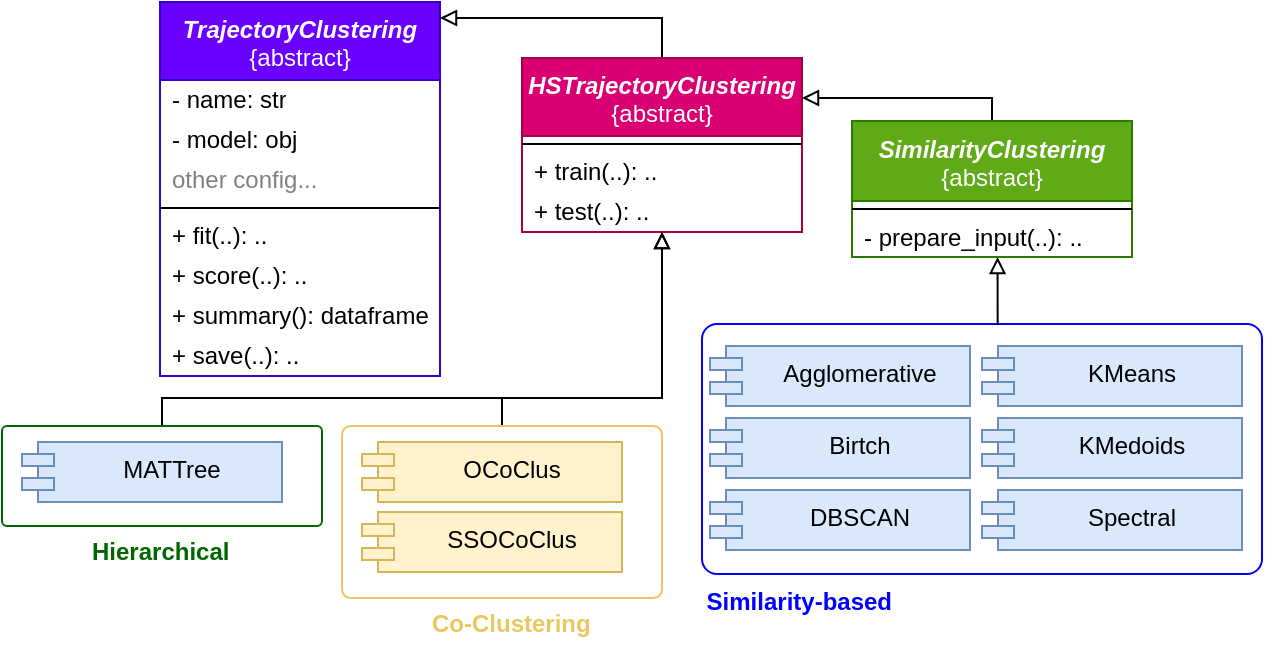 <mxfile version="24.7.10">
  <diagram name="Página-1" id="LP61a83jaEKIH1iY9CxV">
    <mxGraphModel dx="731" dy="1538" grid="1" gridSize="10" guides="1" tooltips="1" connect="1" arrows="1" fold="1" page="1" pageScale="1" pageWidth="827" pageHeight="1169" math="0" shadow="0">
      <root>
        <mxCell id="0" />
        <mxCell id="1" parent="0" />
        <mxCell id="u5LV-9_-9Qh-PNfpOxkk-6" style="edgeStyle=orthogonalEdgeStyle;rounded=0;orthogonalLoop=1;jettySize=auto;html=1;strokeColor=default;align=center;verticalAlign=middle;fontFamily=Helvetica;fontSize=11;fontColor=default;labelBackgroundColor=default;endArrow=block;endFill=0;" edge="1" parent="1" source="_sfmWWyYecpwRsZ2KwQt-69" target="_sfmWWyYecpwRsZ2KwQt-118">
          <mxGeometry relative="1" as="geometry">
            <Array as="points">
              <mxPoint x="1820" y="338" />
              <mxPoint x="2070" y="338" />
            </Array>
          </mxGeometry>
        </mxCell>
        <mxCell id="_sfmWWyYecpwRsZ2KwQt-69" value="&lt;h4&gt;&lt;font color=&quot;#006600&quot;&gt;Hierarchical&lt;/font&gt;&lt;/h4&gt;" style="rounded=1;whiteSpace=wrap;html=1;fillColor=none;verticalAlign=top;labelPosition=right;verticalLabelPosition=bottom;align=left;spacing=-15;spacingTop=0;spacingLeft=-100;spacingRight=0;fontColor=#0000CC;labelBorderColor=none;strokeColor=#006600;arcSize=5;" parent="1" vertex="1">
          <mxGeometry x="1740" y="352" width="160" height="50" as="geometry" />
        </mxCell>
        <mxCell id="_sfmWWyYecpwRsZ2KwQt-71" value="&lt;h4&gt;&lt;font color=&quot;#0000ff&quot;&gt;Similarity-based&lt;/font&gt;&lt;/h4&gt;" style="rounded=1;whiteSpace=wrap;html=1;fillColor=none;verticalAlign=top;labelPosition=left;verticalLabelPosition=bottom;align=right;spacing=-15;spacingTop=1;spacingLeft=0;spacingRight=-80;fontColor=#009900;labelBorderColor=none;strokeColor=#0000FF;arcSize=6;" parent="1" vertex="1">
          <mxGeometry x="2090" y="301" width="280" height="125" as="geometry" />
        </mxCell>
        <mxCell id="_sfmWWyYecpwRsZ2KwQt-72" style="edgeStyle=orthogonalEdgeStyle;rounded=0;orthogonalLoop=1;jettySize=auto;html=1;endArrow=block;endFill=0;exitX=0.528;exitY=0.004;exitDx=0;exitDy=0;exitPerimeter=0;" parent="1" source="_sfmWWyYecpwRsZ2KwQt-71" target="_sfmWWyYecpwRsZ2KwQt-131" edge="1">
          <mxGeometry relative="1" as="geometry">
            <Array as="points">
              <mxPoint x="2238" y="288" />
              <mxPoint x="2238" y="288" />
            </Array>
            <mxPoint x="2039" y="350" as="targetPoint" />
          </mxGeometry>
        </mxCell>
        <mxCell id="_sfmWWyYecpwRsZ2KwQt-73" value="KMedoids" style="shape=module;align=left;spacingLeft=20;align=center;verticalAlign=top;whiteSpace=wrap;html=1;jettyWidth=16;jettyHeight=6;fillColor=#dae8fc;strokeColor=#6c8ebf;" parent="1" vertex="1">
          <mxGeometry x="2230" y="348" width="130" height="30" as="geometry" />
        </mxCell>
        <mxCell id="_sfmWWyYecpwRsZ2KwQt-75" value="Spectral" style="shape=module;align=left;spacingLeft=20;align=center;verticalAlign=top;whiteSpace=wrap;html=1;jettyWidth=16;jettyHeight=6;fillColor=#dae8fc;strokeColor=#6c8ebf;" parent="1" vertex="1">
          <mxGeometry x="2230" y="384" width="130" height="30" as="geometry" />
        </mxCell>
        <mxCell id="_sfmWWyYecpwRsZ2KwQt-79" value="Agglomerative" style="shape=module;align=left;spacingLeft=20;align=center;verticalAlign=top;whiteSpace=wrap;html=1;jettyWidth=16;jettyHeight=6;fillColor=#dae8fc;strokeColor=#6c8ebf;" parent="1" vertex="1">
          <mxGeometry x="2094" y="312" width="130" height="30" as="geometry" />
        </mxCell>
        <mxCell id="_sfmWWyYecpwRsZ2KwQt-82" value="DBSCAN" style="shape=module;align=left;spacingLeft=20;align=center;verticalAlign=top;whiteSpace=wrap;html=1;jettyWidth=16;jettyHeight=6;fillColor=#dae8fc;strokeColor=#6c8ebf;" parent="1" vertex="1">
          <mxGeometry x="2094" y="384" width="130" height="30" as="geometry" />
        </mxCell>
        <mxCell id="_sfmWWyYecpwRsZ2KwQt-84" value="MATTree" style="shape=module;align=left;spacingLeft=20;align=center;verticalAlign=top;whiteSpace=wrap;html=1;jettyWidth=16;jettyHeight=6;fillColor=#dae8fc;strokeColor=#6c8ebf;" parent="1" vertex="1">
          <mxGeometry x="1750" y="360" width="130" height="30" as="geometry" />
        </mxCell>
        <mxCell id="_sfmWWyYecpwRsZ2KwQt-93" style="edgeStyle=orthogonalEdgeStyle;rounded=0;orthogonalLoop=1;jettySize=auto;html=1;endArrow=block;endFill=0;strokeColor=default;align=center;verticalAlign=middle;fontFamily=Helvetica;fontSize=11;fontColor=default;labelBackgroundColor=default;" parent="1" source="_sfmWWyYecpwRsZ2KwQt-118" target="_sfmWWyYecpwRsZ2KwQt-106" edge="1">
          <mxGeometry relative="1" as="geometry">
            <Array as="points">
              <mxPoint x="2070" y="148" />
            </Array>
          </mxGeometry>
        </mxCell>
        <mxCell id="_sfmWWyYecpwRsZ2KwQt-99" value="KMeans" style="shape=module;align=left;spacingLeft=20;align=center;verticalAlign=top;whiteSpace=wrap;html=1;jettyWidth=16;jettyHeight=6;fillColor=#dae8fc;strokeColor=#6c8ebf;" parent="1" vertex="1">
          <mxGeometry x="2230" y="312" width="130" height="30" as="geometry" />
        </mxCell>
        <mxCell id="_sfmWWyYecpwRsZ2KwQt-100" value="Birtch" style="shape=module;align=left;spacingLeft=20;align=center;verticalAlign=top;whiteSpace=wrap;html=1;jettyWidth=16;jettyHeight=6;fillColor=#dae8fc;strokeColor=#6c8ebf;" parent="1" vertex="1">
          <mxGeometry x="2094" y="348" width="130" height="30" as="geometry" />
        </mxCell>
        <mxCell id="_sfmWWyYecpwRsZ2KwQt-106" value="&lt;b&gt;&lt;i&gt;TrajectoryClustering&lt;/i&gt;&lt;/b&gt;&lt;br&gt;{abstract}" style="swimlane;fontStyle=0;align=center;verticalAlign=top;childLayout=stackLayout;horizontal=1;startSize=39;horizontalStack=0;resizeParent=1;resizeParentMax=0;resizeLast=0;collapsible=0;marginBottom=0;html=1;whiteSpace=wrap;fillColor=#6a00ff;fontColor=#ffffff;strokeColor=#3700CC;" parent="1" vertex="1">
          <mxGeometry x="1819" y="140" width="140" height="187" as="geometry" />
        </mxCell>
        <mxCell id="_sfmWWyYecpwRsZ2KwQt-108" value="- name: str" style="text;html=1;strokeColor=none;fillColor=none;align=left;verticalAlign=middle;spacingLeft=4;spacingRight=4;overflow=hidden;rotatable=0;points=[[0,0.5],[1,0.5]];portConstraint=eastwest;whiteSpace=wrap;" parent="_sfmWWyYecpwRsZ2KwQt-106" vertex="1">
          <mxGeometry y="39" width="140" height="20" as="geometry" />
        </mxCell>
        <mxCell id="_sfmWWyYecpwRsZ2KwQt-109" value="- model: obj" style="text;html=1;strokeColor=none;fillColor=none;align=left;verticalAlign=middle;spacingLeft=4;spacingRight=4;overflow=hidden;rotatable=0;points=[[0,0.5],[1,0.5]];portConstraint=eastwest;whiteSpace=wrap;" parent="_sfmWWyYecpwRsZ2KwQt-106" vertex="1">
          <mxGeometry y="59" width="140" height="20" as="geometry" />
        </mxCell>
        <mxCell id="_sfmWWyYecpwRsZ2KwQt-110" value="other config..." style="text;html=1;strokeColor=none;fillColor=none;align=left;verticalAlign=middle;spacingLeft=4;spacingRight=4;overflow=hidden;rotatable=0;points=[[0,0.5],[1,0.5]];portConstraint=eastwest;fontColor=#808080;whiteSpace=wrap;" parent="_sfmWWyYecpwRsZ2KwQt-106" vertex="1">
          <mxGeometry y="79" width="140" height="20" as="geometry" />
        </mxCell>
        <mxCell id="_sfmWWyYecpwRsZ2KwQt-111" value="" style="line;strokeWidth=1;fillColor=none;align=left;verticalAlign=middle;spacingTop=-1;spacingLeft=3;spacingRight=3;rotatable=0;labelPosition=right;points=[];portConstraint=eastwest;" parent="_sfmWWyYecpwRsZ2KwQt-106" vertex="1">
          <mxGeometry y="99" width="140" height="8" as="geometry" />
        </mxCell>
        <mxCell id="_sfmWWyYecpwRsZ2KwQt-113" value="+ fit(..): .." style="text;html=1;strokeColor=none;fillColor=none;align=left;verticalAlign=middle;spacingLeft=4;spacingRight=4;overflow=hidden;rotatable=0;points=[[0,0.5],[1,0.5]];portConstraint=eastwest;whiteSpace=wrap;" parent="_sfmWWyYecpwRsZ2KwQt-106" vertex="1">
          <mxGeometry y="107" width="140" height="20" as="geometry" />
        </mxCell>
        <mxCell id="_sfmWWyYecpwRsZ2KwQt-115" value="+ score(..): .." style="text;html=1;strokeColor=none;fillColor=none;align=left;verticalAlign=middle;spacingLeft=4;spacingRight=4;overflow=hidden;rotatable=0;points=[[0,0.5],[1,0.5]];portConstraint=eastwest;whiteSpace=wrap;" parent="_sfmWWyYecpwRsZ2KwQt-106" vertex="1">
          <mxGeometry y="127" width="140" height="20" as="geometry" />
        </mxCell>
        <mxCell id="_sfmWWyYecpwRsZ2KwQt-116" value="+ summary(): dataframe" style="text;html=1;strokeColor=none;fillColor=none;align=left;verticalAlign=middle;spacingLeft=4;spacingRight=4;overflow=hidden;rotatable=0;points=[[0,0.5],[1,0.5]];portConstraint=eastwest;whiteSpace=wrap;" parent="_sfmWWyYecpwRsZ2KwQt-106" vertex="1">
          <mxGeometry y="147" width="140" height="20" as="geometry" />
        </mxCell>
        <mxCell id="_sfmWWyYecpwRsZ2KwQt-117" value="+ save(..): .." style="text;html=1;strokeColor=none;fillColor=none;align=left;verticalAlign=middle;spacingLeft=4;spacingRight=4;overflow=hidden;rotatable=0;points=[[0,0.5],[1,0.5]];portConstraint=eastwest;whiteSpace=wrap;" parent="_sfmWWyYecpwRsZ2KwQt-106" vertex="1">
          <mxGeometry y="167" width="140" height="20" as="geometry" />
        </mxCell>
        <mxCell id="_sfmWWyYecpwRsZ2KwQt-118" value="&lt;b&gt;&lt;i&gt;HSTrajectoryClustering&lt;/i&gt;&lt;/b&gt;&lt;br&gt;{abstract}" style="swimlane;fontStyle=0;align=center;verticalAlign=top;childLayout=stackLayout;horizontal=1;startSize=39;horizontalStack=0;resizeParent=1;resizeParentMax=0;resizeLast=0;collapsible=0;marginBottom=0;html=1;whiteSpace=wrap;fillColor=#d80073;fontColor=#ffffff;strokeColor=#A50040;" parent="1" vertex="1">
          <mxGeometry x="2000" y="168" width="140" height="87" as="geometry" />
        </mxCell>
        <mxCell id="_sfmWWyYecpwRsZ2KwQt-120" value="" style="line;strokeWidth=1;fillColor=none;align=left;verticalAlign=middle;spacingTop=-1;spacingLeft=3;spacingRight=3;rotatable=0;labelPosition=right;points=[];portConstraint=eastwest;" parent="_sfmWWyYecpwRsZ2KwQt-118" vertex="1">
          <mxGeometry y="39" width="140" height="8" as="geometry" />
        </mxCell>
        <mxCell id="_sfmWWyYecpwRsZ2KwQt-122" value="+ train(..): .." style="text;html=1;strokeColor=none;fillColor=none;align=left;verticalAlign=middle;spacingLeft=4;spacingRight=4;overflow=hidden;rotatable=0;points=[[0,0.5],[1,0.5]];portConstraint=eastwest;whiteSpace=wrap;" parent="_sfmWWyYecpwRsZ2KwQt-118" vertex="1">
          <mxGeometry y="47" width="140" height="20" as="geometry" />
        </mxCell>
        <mxCell id="_sfmWWyYecpwRsZ2KwQt-123" value="+ test(..): .." style="text;html=1;strokeColor=none;fillColor=none;align=left;verticalAlign=middle;spacingLeft=4;spacingRight=4;overflow=hidden;rotatable=0;points=[[0,0.5],[1,0.5]];portConstraint=eastwest;whiteSpace=wrap;" parent="_sfmWWyYecpwRsZ2KwQt-118" vertex="1">
          <mxGeometry y="67" width="140" height="20" as="geometry" />
        </mxCell>
        <mxCell id="_sfmWWyYecpwRsZ2KwQt-130" style="edgeStyle=orthogonalEdgeStyle;rounded=0;orthogonalLoop=1;jettySize=auto;html=1;strokeColor=default;align=center;verticalAlign=middle;fontFamily=Helvetica;fontSize=11;fontColor=default;labelBackgroundColor=default;endArrow=block;endFill=0;" parent="1" source="_sfmWWyYecpwRsZ2KwQt-131" target="_sfmWWyYecpwRsZ2KwQt-118" edge="1">
          <mxGeometry relative="1" as="geometry">
            <Array as="points">
              <mxPoint x="2235" y="188" />
            </Array>
          </mxGeometry>
        </mxCell>
        <mxCell id="_sfmWWyYecpwRsZ2KwQt-131" value="&lt;b&gt;&lt;i&gt;SimilarityClustering&lt;/i&gt;&lt;/b&gt;&lt;br&gt;{abstract}" style="swimlane;fontStyle=0;align=center;verticalAlign=top;childLayout=stackLayout;horizontal=1;startSize=40;horizontalStack=0;resizeParent=1;resizeParentMax=0;resizeLast=0;collapsible=0;marginBottom=0;html=1;whiteSpace=wrap;fillColor=#60a917;fontColor=#ffffff;strokeColor=#2D7600;" parent="1" vertex="1">
          <mxGeometry x="2165" y="199.5" width="140" height="68" as="geometry" />
        </mxCell>
        <mxCell id="_sfmWWyYecpwRsZ2KwQt-133" value="" style="line;strokeWidth=1;fillColor=none;align=left;verticalAlign=middle;spacingTop=-1;spacingLeft=3;spacingRight=3;rotatable=0;labelPosition=right;points=[];portConstraint=eastwest;" parent="_sfmWWyYecpwRsZ2KwQt-131" vertex="1">
          <mxGeometry y="40" width="140" height="8" as="geometry" />
        </mxCell>
        <mxCell id="_sfmWWyYecpwRsZ2KwQt-136" value="- prepare_input(..): .." style="text;html=1;strokeColor=none;fillColor=none;align=left;verticalAlign=middle;spacingLeft=4;spacingRight=4;overflow=hidden;rotatable=0;points=[[0,0.5],[1,0.5]];portConstraint=eastwest;whiteSpace=wrap;" parent="_sfmWWyYecpwRsZ2KwQt-131" vertex="1">
          <mxGeometry y="48" width="140" height="20" as="geometry" />
        </mxCell>
        <mxCell id="u5LV-9_-9Qh-PNfpOxkk-5" style="edgeStyle=orthogonalEdgeStyle;rounded=0;orthogonalLoop=1;jettySize=auto;html=1;strokeColor=default;align=center;verticalAlign=middle;fontFamily=Helvetica;fontSize=11;fontColor=default;labelBackgroundColor=default;endArrow=block;endFill=0;" edge="1" parent="1" source="u5LV-9_-9Qh-PNfpOxkk-2" target="_sfmWWyYecpwRsZ2KwQt-118">
          <mxGeometry relative="1" as="geometry">
            <Array as="points">
              <mxPoint x="1990" y="338" />
              <mxPoint x="2070" y="338" />
            </Array>
          </mxGeometry>
        </mxCell>
        <mxCell id="u5LV-9_-9Qh-PNfpOxkk-2" value="&lt;h4&gt;&lt;font color=&quot;#ebc75e&quot;&gt;Co-Clustering&lt;/font&gt;&lt;/h4&gt;" style="rounded=1;whiteSpace=wrap;html=1;fillColor=none;verticalAlign=top;labelPosition=right;verticalLabelPosition=bottom;align=left;spacing=-15;spacingTop=0;spacingLeft=-100;spacingRight=0;fontColor=#0000CC;labelBorderColor=none;strokeColor=#EBC75E;arcSize=5;" vertex="1" parent="1">
          <mxGeometry x="1910" y="352" width="160" height="86" as="geometry" />
        </mxCell>
        <mxCell id="u5LV-9_-9Qh-PNfpOxkk-3" value="OCoClus" style="shape=module;align=left;spacingLeft=20;align=center;verticalAlign=top;whiteSpace=wrap;html=1;jettyWidth=16;jettyHeight=6;fillColor=#fff2cc;strokeColor=#d6b656;" vertex="1" parent="1">
          <mxGeometry x="1920" y="360" width="130" height="30" as="geometry" />
        </mxCell>
        <mxCell id="u5LV-9_-9Qh-PNfpOxkk-4" value="SSOCoClus" style="shape=module;align=left;spacingLeft=20;align=center;verticalAlign=top;whiteSpace=wrap;html=1;jettyWidth=16;jettyHeight=6;fillColor=#fff2cc;strokeColor=#d6b656;" vertex="1" parent="1">
          <mxGeometry x="1920" y="395" width="130" height="30" as="geometry" />
        </mxCell>
      </root>
    </mxGraphModel>
  </diagram>
</mxfile>
